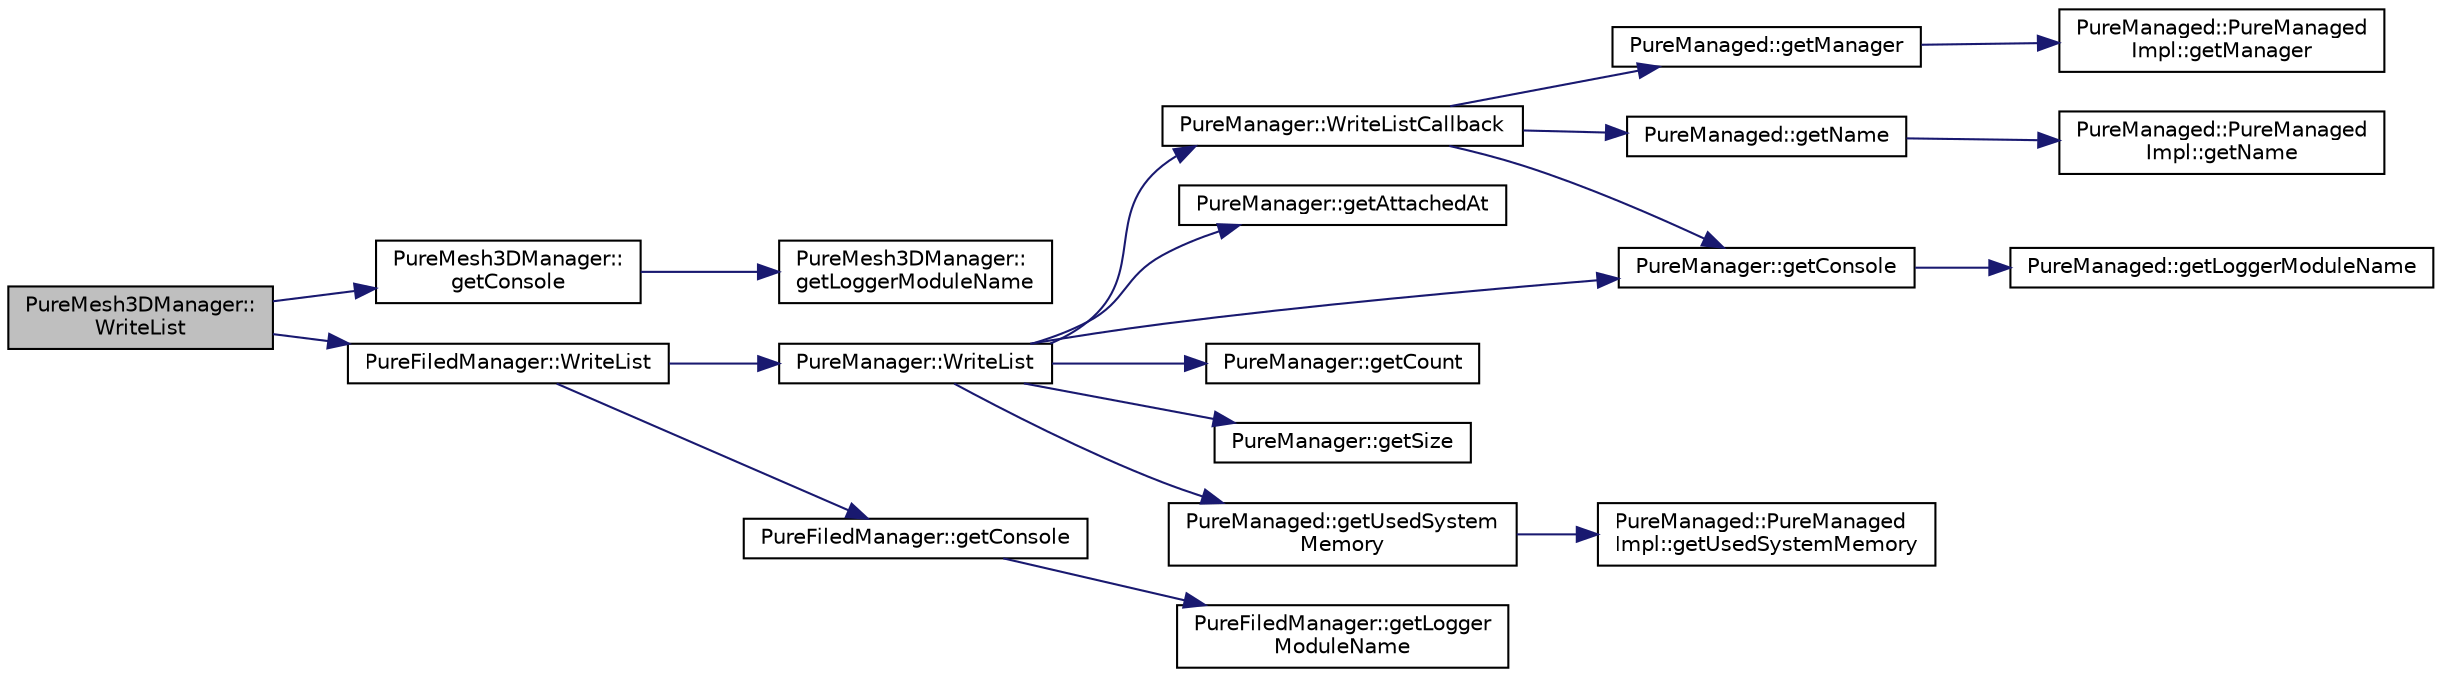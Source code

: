 digraph "PureMesh3DManager::WriteList"
{
 // LATEX_PDF_SIZE
  edge [fontname="Helvetica",fontsize="10",labelfontname="Helvetica",labelfontsize="10"];
  node [fontname="Helvetica",fontsize="10",shape=record];
  rankdir="LR";
  Node1 [label="PureMesh3DManager::\lWriteList",height=0.2,width=0.4,color="black", fillcolor="grey75", style="filled", fontcolor="black",tooltip="From PureFiledManager, adding logging mesh data."];
  Node1 -> Node2 [color="midnightblue",fontsize="10",style="solid",fontname="Helvetica"];
  Node2 [label="PureMesh3DManager::\lgetConsole",height=0.2,width=0.4,color="black", fillcolor="white", style="filled",URL="$class_pure_mesh3_d_manager.html#acd3d76e7e8912fb0a2a143570cbb6239",tooltip="Returns access to console preset with logger module name as this class."];
  Node2 -> Node3 [color="midnightblue",fontsize="10",style="solid",fontname="Helvetica"];
  Node3 [label="PureMesh3DManager::\lgetLoggerModuleName",height=0.2,width=0.4,color="black", fillcolor="white", style="filled",URL="$class_pure_mesh3_d_manager.html#aea742676d6dbaa97bc62226550dc88af",tooltip="Returns the logger module name of this class."];
  Node1 -> Node4 [color="midnightblue",fontsize="10",style="solid",fontname="Helvetica"];
  Node4 [label="PureFiledManager::WriteList",height=0.2,width=0.4,color="black", fillcolor="white", style="filled",URL="$class_pure_filed_manager.html#a99fccc88189394ffeb038d42c0ef5bb2",tooltip="From PureManager, adding logging file names."];
  Node4 -> Node5 [color="midnightblue",fontsize="10",style="solid",fontname="Helvetica"];
  Node5 [label="PureFiledManager::getConsole",height=0.2,width=0.4,color="black", fillcolor="white", style="filled",URL="$class_pure_filed_manager.html#a81d0ce6d98ee94f91598d294b550fc8a",tooltip="Returns access to console preset with logger module name as this class."];
  Node5 -> Node6 [color="midnightblue",fontsize="10",style="solid",fontname="Helvetica"];
  Node6 [label="PureFiledManager::getLogger\lModuleName",height=0.2,width=0.4,color="black", fillcolor="white", style="filled",URL="$class_pure_filed_manager.html#af2c265356ee813c96db23297c11158ea",tooltip="Returns the logger module name of this class."];
  Node4 -> Node7 [color="midnightblue",fontsize="10",style="solid",fontname="Helvetica"];
  Node7 [label="PureManager::WriteList",height=0.2,width=0.4,color="black", fillcolor="white", style="filled",URL="$class_pure_manager.html#aab35440bcfe298e92684cf1eb08d14c6",tooltip="Writes a list of managed objects to the console."];
  Node7 -> Node8 [color="midnightblue",fontsize="10",style="solid",fontname="Helvetica"];
  Node8 [label="PureManager::getAttachedAt",height=0.2,width=0.4,color="black", fillcolor="white", style="filled",URL="$class_pure_manager.html#a9dc649f2708925167bec9d35c5cd1dac",tooltip="Gets the pointer to the managed at the given index."];
  Node7 -> Node9 [color="midnightblue",fontsize="10",style="solid",fontname="Helvetica"];
  Node9 [label="PureManager::getConsole",height=0.2,width=0.4,color="black", fillcolor="white", style="filled",URL="$class_pure_manager.html#a6903c85a1a34bf5f1c0e68514270ed3b",tooltip="Returns access to console preset with logger module name as this class."];
  Node9 -> Node10 [color="midnightblue",fontsize="10",style="solid",fontname="Helvetica"];
  Node10 [label="PureManaged::getLoggerModuleName",height=0.2,width=0.4,color="black", fillcolor="white", style="filled",URL="$class_pure_managed.html#a22a6fdac80028d961cc047117a081c1f",tooltip="Returns the logger module name of this class."];
  Node7 -> Node11 [color="midnightblue",fontsize="10",style="solid",fontname="Helvetica"];
  Node11 [label="PureManager::getCount",height=0.2,width=0.4,color="black", fillcolor="white", style="filled",URL="$class_pure_manager.html#a00243cdb714c13e7a80ad2b4d2640d72",tooltip="Gets the number of managed objects."];
  Node7 -> Node12 [color="midnightblue",fontsize="10",style="solid",fontname="Helvetica"];
  Node12 [label="PureManager::getSize",height=0.2,width=0.4,color="black", fillcolor="white", style="filled",URL="$class_pure_manager.html#ab0e16425f31ab0363649bfacdecec94d",tooltip="Gets the number of allocated slots for managed objects; getSize() >= getCount()."];
  Node7 -> Node13 [color="midnightblue",fontsize="10",style="solid",fontname="Helvetica"];
  Node13 [label="PureManaged::getUsedSystem\lMemory",height=0.2,width=0.4,color="black", fillcolor="white", style="filled",URL="$class_pure_managed.html#a65bca7190eb7ab828982b4c4f3651620",tooltip="Gets the amount of allocated system memory for this managed."];
  Node13 -> Node14 [color="midnightblue",fontsize="10",style="solid",fontname="Helvetica"];
  Node14 [label="PureManaged::PureManaged\lImpl::getUsedSystemMemory",height=0.2,width=0.4,color="black", fillcolor="white", style="filled",URL="$class_pure_managed_1_1_pure_managed_impl.html#a3586dd5d6a8543342f7814593d055b46",tooltip="Gets the amount of allocated system memory for this managed."];
  Node7 -> Node15 [color="midnightblue",fontsize="10",style="solid",fontname="Helvetica"];
  Node15 [label="PureManager::WriteListCallback",height=0.2,width=0.4,color="black", fillcolor="white", style="filled",URL="$class_pure_manager.html#a2f012333e195f609bf263ee38fcac33c",tooltip="WriteList() calls this for every single managed object."];
  Node15 -> Node9 [color="midnightblue",fontsize="10",style="solid",fontname="Helvetica"];
  Node15 -> Node16 [color="midnightblue",fontsize="10",style="solid",fontname="Helvetica"];
  Node16 [label="PureManaged::getManager",height=0.2,width=0.4,color="black", fillcolor="white", style="filled",URL="$class_pure_managed.html#abdbf454069faf3fd78488df29fe285a8",tooltip="Gets the manager of the managed."];
  Node16 -> Node17 [color="midnightblue",fontsize="10",style="solid",fontname="Helvetica"];
  Node17 [label="PureManaged::PureManaged\lImpl::getManager",height=0.2,width=0.4,color="black", fillcolor="white", style="filled",URL="$class_pure_managed_1_1_pure_managed_impl.html#a1af18a911778e18937830e8a6a884679",tooltip="Gets the manager of the managed."];
  Node15 -> Node18 [color="midnightblue",fontsize="10",style="solid",fontname="Helvetica"];
  Node18 [label="PureManaged::getName",height=0.2,width=0.4,color="black", fillcolor="white", style="filled",URL="$class_pure_managed.html#a74b5976e4f3d08a276624c1068d3b6e4",tooltip="Gets the name."];
  Node18 -> Node19 [color="midnightblue",fontsize="10",style="solid",fontname="Helvetica"];
  Node19 [label="PureManaged::PureManaged\lImpl::getName",height=0.2,width=0.4,color="black", fillcolor="white", style="filled",URL="$class_pure_managed_1_1_pure_managed_impl.html#a9e209d31fd238c35a1b0648acb20d188",tooltip="Gets the name."];
}
